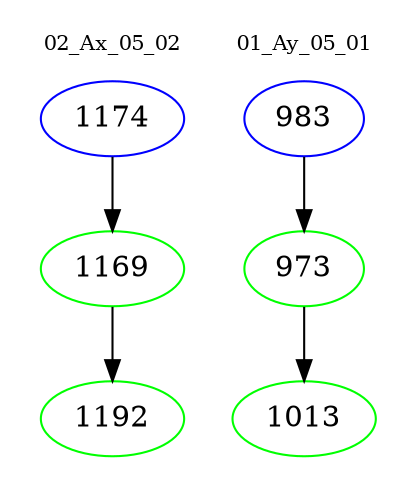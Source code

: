 digraph{
subgraph cluster_0 {
color = white
label = "02_Ax_05_02";
fontsize=10;
T0_1174 [label="1174", color="blue"]
T0_1174 -> T0_1169 [color="black"]
T0_1169 [label="1169", color="green"]
T0_1169 -> T0_1192 [color="black"]
T0_1192 [label="1192", color="green"]
}
subgraph cluster_1 {
color = white
label = "01_Ay_05_01";
fontsize=10;
T1_983 [label="983", color="blue"]
T1_983 -> T1_973 [color="black"]
T1_973 [label="973", color="green"]
T1_973 -> T1_1013 [color="black"]
T1_1013 [label="1013", color="green"]
}
}
